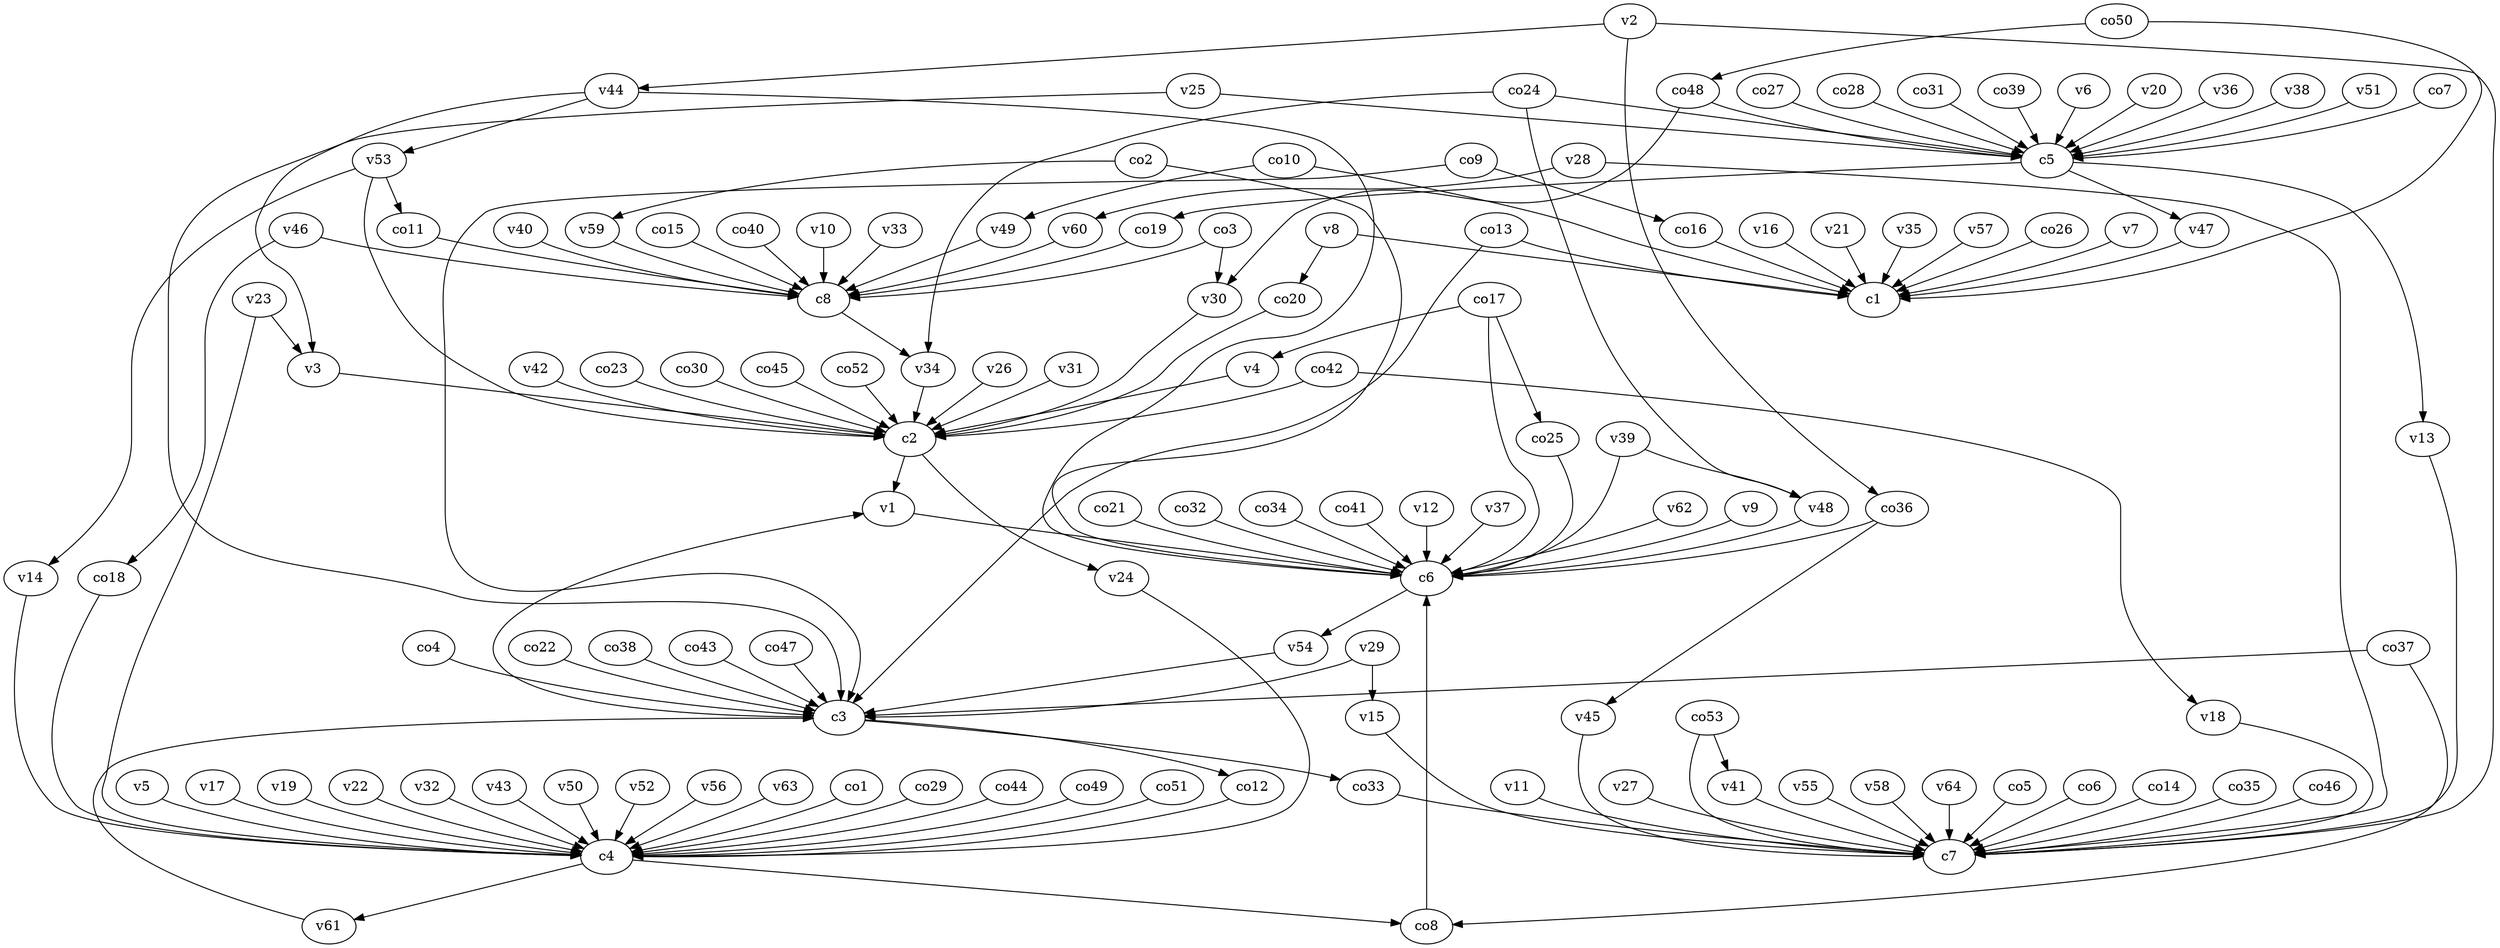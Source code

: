 strict digraph  {
c1;
c2;
c3;
c4;
c5;
c6;
c7;
c8;
v1;
v2;
v3;
v4;
v5;
v6;
v7;
v8;
v9;
v10;
v11;
v12;
v13;
v14;
v15;
v16;
v17;
v18;
v19;
v20;
v21;
v22;
v23;
v24;
v25;
v26;
v27;
v28;
v29;
v30;
v31;
v32;
v33;
v34;
v35;
v36;
v37;
v38;
v39;
v40;
v41;
v42;
v43;
v44;
v45;
v46;
v47;
v48;
v49;
v50;
v51;
v52;
v53;
v54;
v55;
v56;
v57;
v58;
v59;
v60;
v61;
v62;
v63;
v64;
co1;
co2;
co3;
co4;
co5;
co6;
co7;
co8;
co9;
co10;
co11;
co12;
co13;
co14;
co15;
co16;
co17;
co18;
co19;
co20;
co21;
co22;
co23;
co24;
co25;
co26;
co27;
co28;
co29;
co30;
co31;
co32;
co33;
co34;
co35;
co36;
co37;
co38;
co39;
co40;
co41;
co42;
co43;
co44;
co45;
co46;
co47;
co48;
co49;
co50;
co51;
co52;
co53;
c2 -> v1  [weight=1];
c2 -> v24  [weight=1];
c3 -> co33  [weight=1];
c3 -> co12  [weight=1];
c3 -> v1  [weight=1];
c4 -> co8  [weight=1];
c4 -> v61  [weight=1];
c5 -> co19  [weight=1];
c5 -> v47  [weight=1];
c5 -> v13  [weight=1];
c6 -> v54  [weight=1];
c8 -> v34  [weight=1];
v1 -> c6  [weight=1];
v2 -> c7  [weight=1];
v2 -> co36  [weight=1];
v2 -> v44  [weight=1];
v3 -> c2  [weight=1];
v4 -> c2  [weight=1];
v5 -> c4  [weight=1];
v6 -> c5  [weight=1];
v7 -> c1  [weight=1];
v8 -> c1  [weight=1];
v8 -> co20  [weight=1];
v9 -> c6  [weight=1];
v10 -> c8  [weight=1];
v11 -> c7  [weight=1];
v12 -> c6  [weight=1];
v13 -> c7  [weight=1];
v14 -> c4  [weight=1];
v15 -> c7  [weight=1];
v16 -> c1  [weight=1];
v17 -> c4  [weight=1];
v18 -> c7  [weight=1];
v19 -> c4  [weight=1];
v20 -> c5  [weight=1];
v21 -> c1  [weight=1];
v22 -> c4  [weight=1];
v23 -> c4  [weight=1];
v23 -> v3  [weight=1];
v24 -> c4  [weight=1];
v25 -> c3  [weight=1];
v25 -> c5  [weight=1];
v26 -> c2  [weight=1];
v27 -> c7  [weight=1];
v28 -> c7  [weight=1];
v28 -> v60  [weight=1];
v29 -> c3  [weight=1];
v29 -> v15  [weight=1];
v30 -> c2  [weight=1];
v31 -> c2  [weight=1];
v32 -> c4  [weight=1];
v33 -> c8  [weight=1];
v34 -> c2  [weight=1];
v35 -> c1  [weight=1];
v36 -> c5  [weight=1];
v37 -> c6  [weight=1];
v38 -> c5  [weight=1];
v39 -> c6  [weight=1];
v39 -> v48  [weight=1];
v40 -> c8  [weight=1];
v41 -> c7  [weight=1];
v42 -> c2  [weight=1];
v43 -> c4  [weight=1];
v44 -> c6  [weight=1];
v44 -> v53  [weight=1];
v44 -> v3  [weight=1];
v45 -> c7  [weight=1];
v46 -> c8  [weight=1];
v46 -> co18  [weight=1];
v47 -> c1  [weight=1];
v48 -> c6  [weight=1];
v49 -> c8  [weight=1];
v50 -> c4  [weight=1];
v51 -> c5  [weight=1];
v52 -> c4  [weight=1];
v53 -> c2  [weight=1];
v53 -> v14  [weight=1];
v53 -> co11  [weight=1];
v54 -> c3  [weight=1];
v55 -> c7  [weight=1];
v56 -> c4  [weight=1];
v57 -> c1  [weight=1];
v58 -> c7  [weight=1];
v59 -> c8  [weight=1];
v60 -> c8  [weight=1];
v61 -> c3  [weight=1];
v62 -> c6  [weight=1];
v63 -> c4  [weight=1];
v64 -> c7  [weight=1];
co1 -> c4  [weight=1];
co2 -> c6  [weight=1];
co2 -> v59  [weight=1];
co3 -> c8  [weight=1];
co3 -> v30  [weight=1];
co4 -> c3  [weight=1];
co5 -> c7  [weight=1];
co6 -> c7  [weight=1];
co7 -> c5  [weight=1];
co8 -> c6  [weight=1];
co9 -> c3  [weight=1];
co9 -> co16  [weight=1];
co10 -> c1  [weight=1];
co10 -> v49  [weight=1];
co11 -> c8  [weight=1];
co12 -> c4  [weight=1];
co13 -> c3  [weight=1];
co13 -> c1  [weight=1];
co14 -> c7  [weight=1];
co15 -> c8  [weight=1];
co16 -> c1  [weight=1];
co17 -> c6  [weight=1];
co17 -> co25  [weight=1];
co17 -> v4  [weight=1];
co18 -> c4  [weight=1];
co19 -> c8  [weight=1];
co20 -> c2  [weight=1];
co21 -> c6  [weight=1];
co22 -> c3  [weight=1];
co23 -> c2  [weight=1];
co24 -> c5  [weight=1];
co24 -> v34  [weight=1];
co24 -> v48  [weight=1];
co25 -> c6  [weight=1];
co26 -> c1  [weight=1];
co27 -> c5  [weight=1];
co28 -> c5  [weight=1];
co29 -> c4  [weight=1];
co30 -> c2  [weight=1];
co31 -> c5  [weight=1];
co32 -> c6  [weight=1];
co33 -> c7  [weight=1];
co34 -> c6  [weight=1];
co35 -> c7  [weight=1];
co36 -> c6  [weight=1];
co36 -> v45  [weight=1];
co37 -> c3  [weight=1];
co37 -> co8  [weight=1];
co38 -> c3  [weight=1];
co39 -> c5  [weight=1];
co40 -> c8  [weight=1];
co41 -> c6  [weight=1];
co42 -> c2  [weight=1];
co42 -> v18  [weight=1];
co43 -> c3  [weight=1];
co44 -> c4  [weight=1];
co45 -> c2  [weight=1];
co46 -> c7  [weight=1];
co47 -> c3  [weight=1];
co48 -> c5  [weight=1];
co48 -> v30  [weight=1];
co49 -> c4  [weight=1];
co50 -> c1  [weight=1];
co50 -> co48  [weight=1];
co51 -> c4  [weight=1];
co52 -> c2  [weight=1];
co53 -> c7  [weight=1];
co53 -> v41  [weight=1];
}
